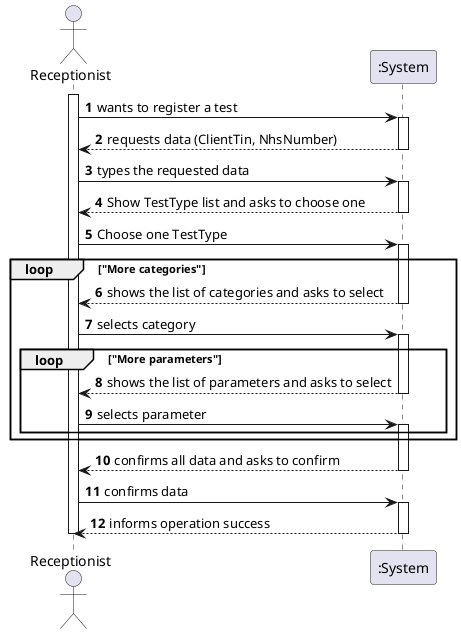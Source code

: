 @startuml
autonumber

actor Receptionist as R
participant ":System" as S

activate R
R -> S: wants to register a test
activate S
S --> R: requests data (ClientTin, NhsNumber)
deactivate S
R -> S: types the requested data
activate S
S --> R: Show TestType list and asks to choose one
deactivate S
R -> S: Choose one TestType
activate S
loop "More categories"
S --> R: shows the list of categories and asks to select
deactivate S
R -> S: selects category
activate S
loop "More parameters"
S --> R: shows the list of parameters and asks to select
deactivate S
R -> S: selects parameter
activate S
end
end
S --> R: confirms all data and asks to confirm
deactivate S
R -> S: confirms data
activate S
S --> R: informs operation success
deactivate S
deactivate R
@enduml